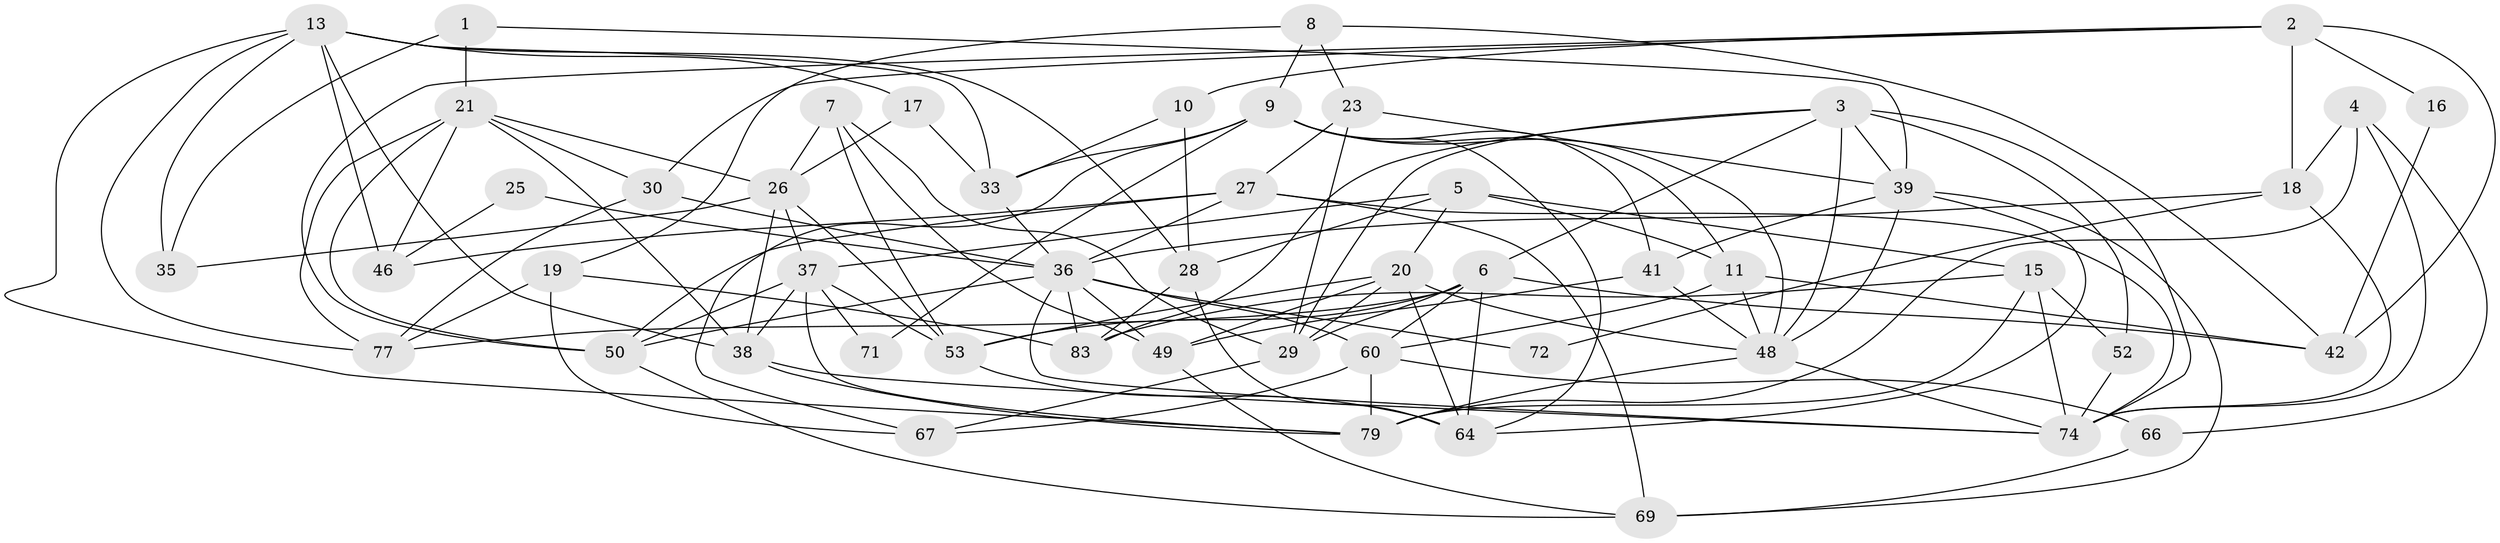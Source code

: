 // original degree distribution, {3: 0.2840909090909091, 6: 0.14772727272727273, 5: 0.17045454545454544, 4: 0.25, 7: 0.022727272727272728, 2: 0.125}
// Generated by graph-tools (version 1.1) at 2025/11/02/27/25 16:11:19]
// undirected, 51 vertices, 132 edges
graph export_dot {
graph [start="1"]
  node [color=gray90,style=filled];
  1;
  2 [super="+86"];
  3 [super="+34"];
  4 [super="+43"];
  5;
  6 [super="+61"];
  7 [super="+22"];
  8;
  9 [super="+45"];
  10 [super="+12"];
  11 [super="+14"];
  13 [super="+24"];
  15 [super="+31"];
  16 [super="+56"];
  17;
  18 [super="+51"];
  19;
  20;
  21 [super="+55"];
  23 [super="+59"];
  25;
  26 [super="+70"];
  27 [super="+81"];
  28 [super="+47"];
  29 [super="+75"];
  30 [super="+32"];
  33 [super="+80"];
  35;
  36 [super="+54"];
  37 [super="+40"];
  38 [super="+57"];
  39 [super="+44"];
  41;
  42 [super="+78"];
  46 [super="+58"];
  48 [super="+68"];
  49 [super="+63"];
  50 [super="+76"];
  52 [super="+62"];
  53 [super="+65"];
  60 [super="+85"];
  64 [super="+84"];
  66 [super="+73"];
  67;
  69;
  71;
  72;
  74 [super="+88"];
  77 [super="+87"];
  79 [super="+82"];
  83;
  1 -- 39;
  1 -- 35;
  1 -- 21;
  2 -- 50;
  2 -- 18;
  2 -- 10;
  2 -- 42;
  2 -- 16 [weight=2];
  2 -- 30;
  3 -- 48;
  3 -- 74;
  3 -- 83;
  3 -- 52 [weight=2];
  3 -- 39;
  3 -- 6;
  3 -- 29;
  4 -- 74;
  4 -- 66;
  4 -- 18;
  4 -- 79;
  5 -- 20;
  5 -- 37;
  5 -- 11;
  5 -- 28;
  5 -- 15;
  6 -- 53;
  6 -- 42;
  6 -- 77;
  6 -- 60;
  6 -- 29;
  6 -- 64;
  7 -- 26 [weight=2];
  7 -- 49;
  7 -- 53;
  7 -- 29;
  8 -- 42;
  8 -- 9;
  8 -- 19;
  8 -- 23;
  9 -- 67;
  9 -- 33 [weight=2];
  9 -- 41;
  9 -- 71;
  9 -- 48;
  9 -- 64;
  9 -- 11;
  10 -- 28;
  10 -- 33;
  11 -- 42;
  11 -- 48;
  11 -- 60;
  13 -- 35;
  13 -- 17;
  13 -- 33;
  13 -- 38;
  13 -- 46;
  13 -- 77;
  13 -- 28;
  13 -- 79;
  15 -- 83;
  15 -- 74;
  15 -- 52;
  15 -- 79;
  16 -- 42;
  17 -- 33;
  17 -- 26;
  18 -- 36;
  18 -- 72;
  18 -- 74;
  19 -- 83;
  19 -- 67;
  19 -- 77;
  20 -- 29;
  20 -- 49;
  20 -- 53;
  20 -- 48;
  20 -- 64;
  21 -- 77 [weight=2];
  21 -- 50;
  21 -- 26;
  21 -- 30;
  21 -- 38;
  21 -- 46;
  23 -- 27;
  23 -- 39;
  23 -- 29;
  25 -- 36;
  25 -- 46;
  26 -- 35;
  26 -- 53;
  26 -- 37;
  26 -- 38;
  27 -- 74;
  27 -- 36;
  27 -- 69;
  27 -- 50;
  27 -- 46;
  28 -- 83;
  28 -- 64;
  29 -- 67;
  30 -- 77;
  30 -- 36;
  33 -- 36;
  36 -- 50;
  36 -- 72;
  36 -- 60;
  36 -- 49;
  36 -- 83;
  36 -- 74;
  37 -- 71;
  37 -- 79;
  37 -- 53;
  37 -- 50;
  37 -- 38;
  38 -- 74;
  38 -- 79;
  39 -- 41;
  39 -- 69;
  39 -- 48;
  39 -- 64;
  41 -- 48;
  41 -- 49;
  48 -- 74;
  48 -- 79;
  49 -- 69;
  50 -- 69;
  52 -- 74;
  53 -- 64;
  60 -- 67;
  60 -- 66;
  60 -- 79;
  66 -- 69;
}

